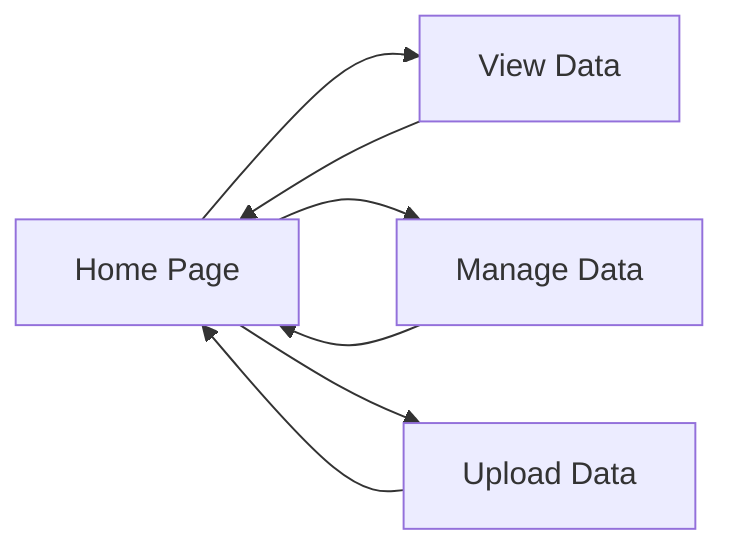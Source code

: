 flowchart LR
    Home["Home Page"]
    ManageData["Manage Data"]
    UploadData["Upload Data"]
    ViewData["View Data"]
    Home --> ViewData
    Home --> ManageData
    Home --> UploadData
    ViewData --> Home
    ManageData --> Home
    UploadData --> Home
